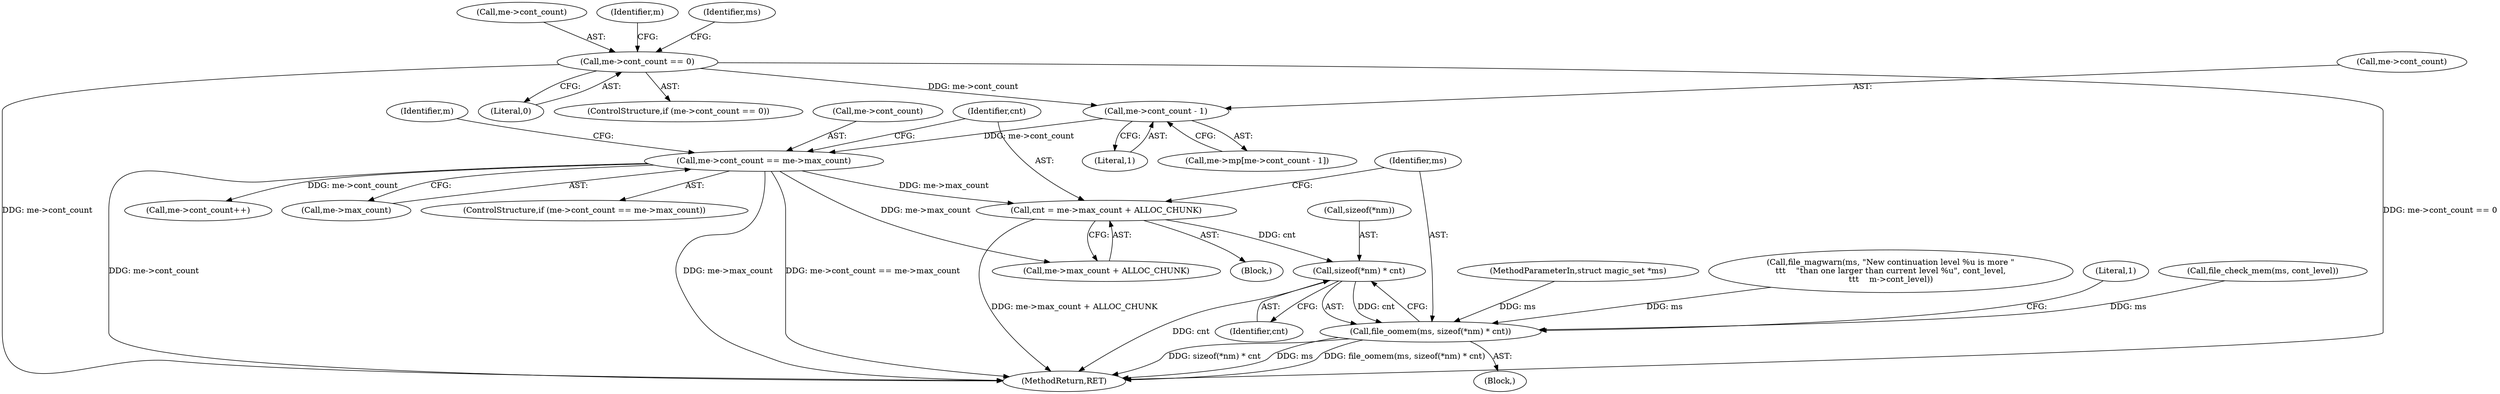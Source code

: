 digraph "0_file_4a284c89d6ef11aca34da65da7d673050a5ea320@API" {
"1000270" [label="(Call,sizeof(*nm) * cnt)"];
"1000260" [label="(Call,cnt = me->max_count + ALLOC_CHUNK)"];
"1000250" [label="(Call,me->cont_count == me->max_count)"];
"1000222" [label="(Call,me->cont_count - 1)"];
"1000203" [label="(Call,me->cont_count == 0)"];
"1000268" [label="(Call,file_oomem(ms, sizeof(*nm) * cnt))"];
"1000268" [label="(Call,file_oomem(ms, sizeof(*nm) * cnt))"];
"1000270" [label="(Call,sizeof(*nm) * cnt)"];
"1000249" [label="(ControlStructure,if (me->cont_count == me->max_count))"];
"1000130" [label="(MethodParameterIn,struct magic_set *ms)"];
"1000203" [label="(Call,me->cont_count == 0)"];
"1000242" [label="(Call,file_magwarn(ms, \"New continuation level %u is more \"\n\t\t\t    \"than one larger than current level %u\", cont_level,\n\t\t\t    m->cont_level))"];
"1000277" [label="(Literal,1)"];
"1001537" [label="(MethodReturn,RET)"];
"1000222" [label="(Call,me->cont_count - 1)"];
"1000257" [label="(Block,)"];
"1000271" [label="(Call,sizeof(*nm))"];
"1000269" [label="(Identifier,ms)"];
"1000250" [label="(Call,me->cont_count == me->max_count)"];
"1000218" [label="(Call,me->mp[me->cont_count - 1])"];
"1000204" [label="(Call,me->cont_count)"];
"1000226" [label="(Literal,1)"];
"1000261" [label="(Identifier,cnt)"];
"1000299" [label="(Call,me->cont_count++)"];
"1000293" [label="(Identifier,m)"];
"1000223" [label="(Call,me->cont_count)"];
"1000254" [label="(Call,me->max_count)"];
"1000267" [label="(Block,)"];
"1000274" [label="(Identifier,cnt)"];
"1000173" [label="(Call,file_check_mem(ms, cont_level))"];
"1000251" [label="(Call,me->cont_count)"];
"1000207" [label="(Literal,0)"];
"1000216" [label="(Identifier,m)"];
"1000260" [label="(Call,cnt = me->max_count + ALLOC_CHUNK)"];
"1000202" [label="(ControlStructure,if (me->cont_count == 0))"];
"1000262" [label="(Call,me->max_count + ALLOC_CHUNK)"];
"1000210" [label="(Identifier,ms)"];
"1000270" -> "1000268"  [label="AST: "];
"1000270" -> "1000274"  [label="CFG: "];
"1000271" -> "1000270"  [label="AST: "];
"1000274" -> "1000270"  [label="AST: "];
"1000268" -> "1000270"  [label="CFG: "];
"1000270" -> "1001537"  [label="DDG: cnt"];
"1000270" -> "1000268"  [label="DDG: cnt"];
"1000260" -> "1000270"  [label="DDG: cnt"];
"1000260" -> "1000257"  [label="AST: "];
"1000260" -> "1000262"  [label="CFG: "];
"1000261" -> "1000260"  [label="AST: "];
"1000262" -> "1000260"  [label="AST: "];
"1000269" -> "1000260"  [label="CFG: "];
"1000260" -> "1001537"  [label="DDG: me->max_count + ALLOC_CHUNK"];
"1000250" -> "1000260"  [label="DDG: me->max_count"];
"1000250" -> "1000249"  [label="AST: "];
"1000250" -> "1000254"  [label="CFG: "];
"1000251" -> "1000250"  [label="AST: "];
"1000254" -> "1000250"  [label="AST: "];
"1000261" -> "1000250"  [label="CFG: "];
"1000293" -> "1000250"  [label="CFG: "];
"1000250" -> "1001537"  [label="DDG: me->cont_count"];
"1000250" -> "1001537"  [label="DDG: me->max_count"];
"1000250" -> "1001537"  [label="DDG: me->cont_count == me->max_count"];
"1000222" -> "1000250"  [label="DDG: me->cont_count"];
"1000250" -> "1000262"  [label="DDG: me->max_count"];
"1000250" -> "1000299"  [label="DDG: me->cont_count"];
"1000222" -> "1000218"  [label="AST: "];
"1000222" -> "1000226"  [label="CFG: "];
"1000223" -> "1000222"  [label="AST: "];
"1000226" -> "1000222"  [label="AST: "];
"1000218" -> "1000222"  [label="CFG: "];
"1000203" -> "1000222"  [label="DDG: me->cont_count"];
"1000203" -> "1000202"  [label="AST: "];
"1000203" -> "1000207"  [label="CFG: "];
"1000204" -> "1000203"  [label="AST: "];
"1000207" -> "1000203"  [label="AST: "];
"1000210" -> "1000203"  [label="CFG: "];
"1000216" -> "1000203"  [label="CFG: "];
"1000203" -> "1001537"  [label="DDG: me->cont_count == 0"];
"1000203" -> "1001537"  [label="DDG: me->cont_count"];
"1000268" -> "1000267"  [label="AST: "];
"1000269" -> "1000268"  [label="AST: "];
"1000277" -> "1000268"  [label="CFG: "];
"1000268" -> "1001537"  [label="DDG: ms"];
"1000268" -> "1001537"  [label="DDG: file_oomem(ms, sizeof(*nm) * cnt)"];
"1000268" -> "1001537"  [label="DDG: sizeof(*nm) * cnt"];
"1000173" -> "1000268"  [label="DDG: ms"];
"1000242" -> "1000268"  [label="DDG: ms"];
"1000130" -> "1000268"  [label="DDG: ms"];
}
